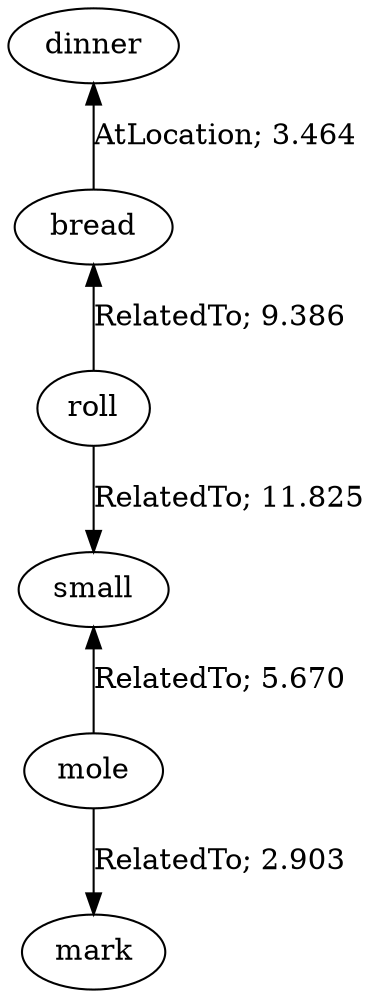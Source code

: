 // The path the concepts from "dinner" to "mark".Path Length: 5; Weight Sum: 33.24863192519738; Average Weight: 6.649726385039476
digraph "9_a---dinner-mark---PLen5_WSum33.249_WAvg6.650" {
	0 [label=dinner]
	1 [label=bread]
	2 [label=roll]
	3 [label=small]
	4 [label=mole]
	5 [label=mark]
	0 -> 1 [label="AtLocation; 3.464" dir=back weight=3.464]
	1 -> 2 [label="RelatedTo; 9.386" dir=back weight=9.386]
	2 -> 3 [label="RelatedTo; 11.825" dir=forward weight=11.825]
	3 -> 4 [label="RelatedTo; 5.670" dir=back weight=5.670]
	4 -> 5 [label="RelatedTo; 2.903" dir=forward weight=2.903]
}
